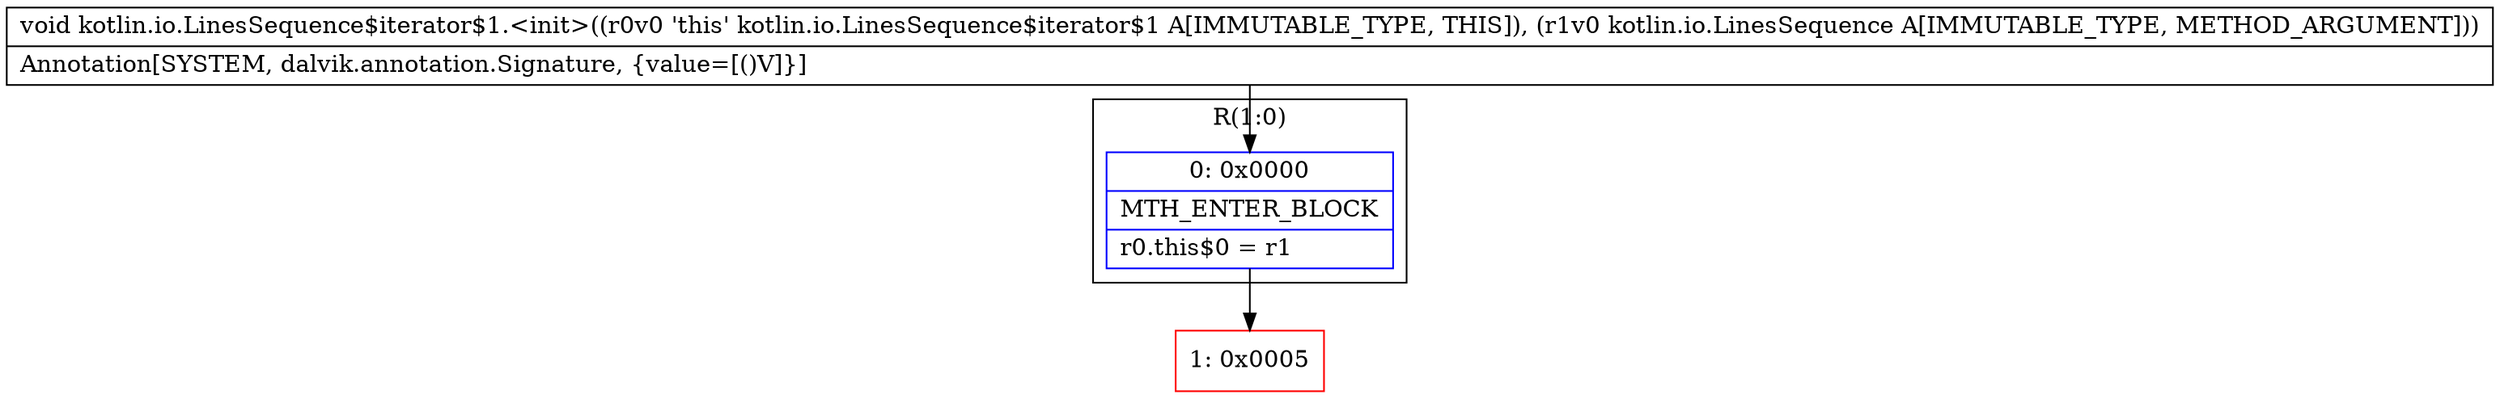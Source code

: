 digraph "CFG forkotlin.io.LinesSequence$iterator$1.\<init\>(Lkotlin\/io\/LinesSequence;)V" {
subgraph cluster_Region_134820584 {
label = "R(1:0)";
node [shape=record,color=blue];
Node_0 [shape=record,label="{0\:\ 0x0000|MTH_ENTER_BLOCK\l|r0.this$0 = r1\l}"];
}
Node_1 [shape=record,color=red,label="{1\:\ 0x0005}"];
MethodNode[shape=record,label="{void kotlin.io.LinesSequence$iterator$1.\<init\>((r0v0 'this' kotlin.io.LinesSequence$iterator$1 A[IMMUTABLE_TYPE, THIS]), (r1v0 kotlin.io.LinesSequence A[IMMUTABLE_TYPE, METHOD_ARGUMENT]))  | Annotation[SYSTEM, dalvik.annotation.Signature, \{value=[()V]\}]\l}"];
MethodNode -> Node_0;
Node_0 -> Node_1;
}

